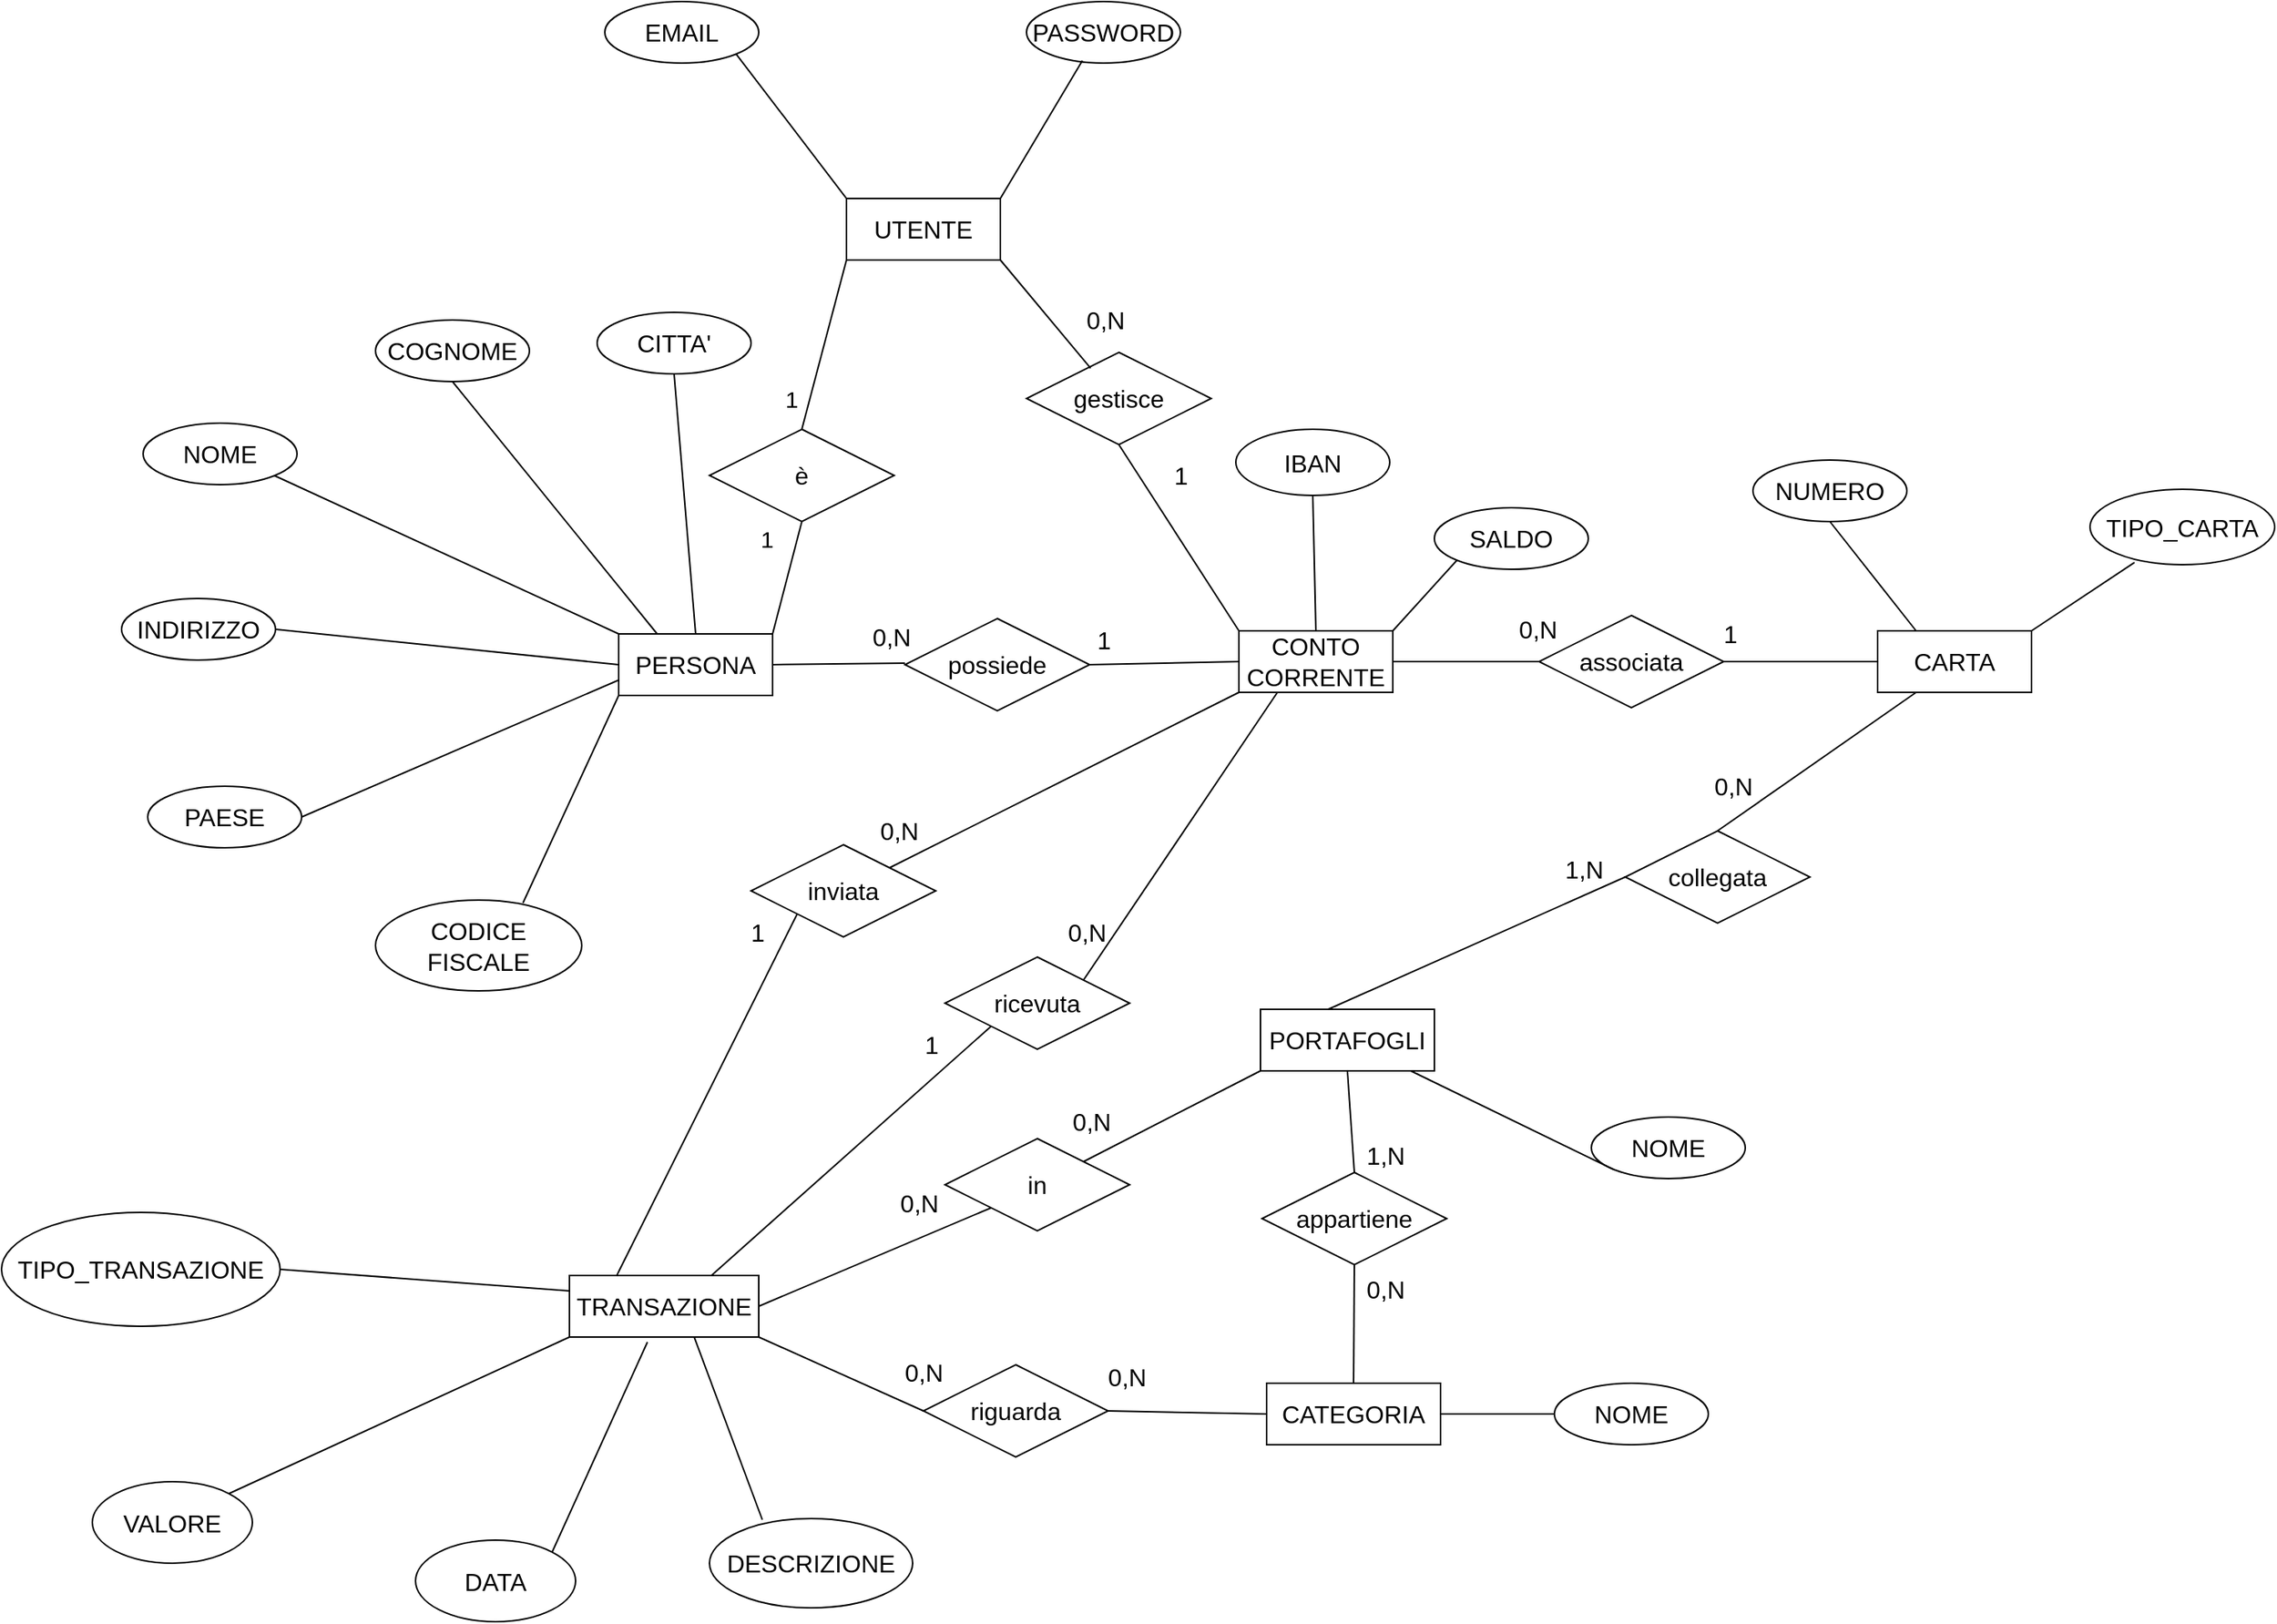 <mxfile version="22.1.2" type="device">
  <diagram name="Pagina-1" id="UotJSKi8XPJRMNakvqaE">
    <mxGraphModel dx="2289" dy="2254" grid="0" gridSize="100" guides="1" tooltips="1" connect="1" arrows="1" fold="1" page="0" pageScale="1" pageWidth="827" pageHeight="1169" math="0" shadow="0">
      <root>
        <mxCell id="0" />
        <mxCell id="1" parent="0" />
        <mxCell id="89JMWz1r43NTcTkYnGwI-1" value="&lt;font style=&quot;font-size: 16px;&quot;&gt;CONTO CORRENTE&lt;/font&gt;" style="whiteSpace=wrap;html=1;align=center;" parent="1" vertex="1">
          <mxGeometry x="369" y="319" width="100" height="40" as="geometry" />
        </mxCell>
        <mxCell id="89JMWz1r43NTcTkYnGwI-2" value="&lt;font style=&quot;font-size: 16px;&quot;&gt;UTENTE&lt;/font&gt;" style="whiteSpace=wrap;html=1;align=center;" parent="1" vertex="1">
          <mxGeometry x="114" y="38" width="100" height="40" as="geometry" />
        </mxCell>
        <mxCell id="89JMWz1r43NTcTkYnGwI-3" value="&lt;font style=&quot;font-size: 16px;&quot;&gt;PERSONA&lt;/font&gt;" style="whiteSpace=wrap;html=1;align=center;" parent="1" vertex="1">
          <mxGeometry x="-34" y="321" width="100" height="40" as="geometry" />
        </mxCell>
        <mxCell id="89JMWz1r43NTcTkYnGwI-4" value="&lt;font style=&quot;font-size: 16px;&quot;&gt;CARTA&lt;/font&gt;" style="whiteSpace=wrap;html=1;align=center;" parent="1" vertex="1">
          <mxGeometry x="784" y="319" width="100" height="40" as="geometry" />
        </mxCell>
        <mxCell id="89JMWz1r43NTcTkYnGwI-5" value="&lt;font style=&quot;font-size: 16px;&quot;&gt;TRANSAZIONE&lt;/font&gt;" style="whiteSpace=wrap;html=1;align=center;" parent="1" vertex="1">
          <mxGeometry x="-66" y="738" width="123" height="40" as="geometry" />
        </mxCell>
        <mxCell id="89JMWz1r43NTcTkYnGwI-6" value="&lt;font style=&quot;font-size: 16px;&quot;&gt;PORTAFOGLI&lt;/font&gt;" style="whiteSpace=wrap;html=1;align=center;" parent="1" vertex="1">
          <mxGeometry x="383" y="565" width="113" height="40" as="geometry" />
        </mxCell>
        <mxCell id="89JMWz1r43NTcTkYnGwI-7" value="&lt;font style=&quot;font-size: 16px;&quot;&gt;CATEGORIA&lt;/font&gt;" style="whiteSpace=wrap;html=1;align=center;" parent="1" vertex="1">
          <mxGeometry x="387" y="808" width="113" height="40" as="geometry" />
        </mxCell>
        <mxCell id="89JMWz1r43NTcTkYnGwI-9" value="" style="endArrow=none;html=1;rounded=0;entryX=0;entryY=0;entryDx=0;entryDy=0;exitX=0.5;exitY=1;exitDx=0;exitDy=0;" parent="1" source="89JMWz1r43NTcTkYnGwI-67" target="89JMWz1r43NTcTkYnGwI-1" edge="1">
          <mxGeometry relative="1" as="geometry">
            <mxPoint x="292" y="199" as="sourcePoint" />
            <mxPoint x="345" y="232" as="targetPoint" />
          </mxGeometry>
        </mxCell>
        <mxCell id="89JMWz1r43NTcTkYnGwI-10" value="" style="endArrow=none;html=1;rounded=0;entryX=1;entryY=0;entryDx=0;entryDy=0;exitX=0.5;exitY=1;exitDx=0;exitDy=0;" parent="1" source="89JMWz1r43NTcTkYnGwI-64" target="89JMWz1r43NTcTkYnGwI-3" edge="1">
          <mxGeometry relative="1" as="geometry">
            <mxPoint x="93" y="202" as="sourcePoint" />
            <mxPoint x="208" y="373" as="targetPoint" />
          </mxGeometry>
        </mxCell>
        <mxCell id="89JMWz1r43NTcTkYnGwI-11" value="" style="endArrow=none;html=1;rounded=0;exitX=1;exitY=0.5;exitDx=0;exitDy=0;entryX=0;entryY=0.483;entryDx=0;entryDy=0;entryPerimeter=0;" parent="1" source="89JMWz1r43NTcTkYnGwI-3" target="89JMWz1r43NTcTkYnGwI-71" edge="1">
          <mxGeometry relative="1" as="geometry">
            <mxPoint x="152" y="258" as="sourcePoint" />
            <mxPoint x="146" y="341" as="targetPoint" />
          </mxGeometry>
        </mxCell>
        <mxCell id="89JMWz1r43NTcTkYnGwI-12" value="" style="endArrow=none;html=1;rounded=0;exitX=1;exitY=0.5;exitDx=0;exitDy=0;entryX=0;entryY=0.5;entryDx=0;entryDy=0;" parent="1" source="89JMWz1r43NTcTkYnGwI-1" target="89JMWz1r43NTcTkYnGwI-101" edge="1">
          <mxGeometry relative="1" as="geometry">
            <mxPoint x="439" y="416" as="sourcePoint" />
            <mxPoint x="562" y="339" as="targetPoint" />
          </mxGeometry>
        </mxCell>
        <mxCell id="89JMWz1r43NTcTkYnGwI-13" value="" style="endArrow=none;html=1;rounded=0;entryX=0.389;entryY=0;entryDx=0;entryDy=0;entryPerimeter=0;exitX=0;exitY=0.5;exitDx=0;exitDy=0;" parent="1" source="89JMWz1r43NTcTkYnGwI-97" target="89JMWz1r43NTcTkYnGwI-6" edge="1">
          <mxGeometry relative="1" as="geometry">
            <mxPoint x="423" y="467" as="sourcePoint" />
            <mxPoint x="757" y="461" as="targetPoint" />
          </mxGeometry>
        </mxCell>
        <mxCell id="89JMWz1r43NTcTkYnGwI-14" value="" style="endArrow=none;html=1;rounded=0;exitX=1;exitY=1;exitDx=0;exitDy=0;entryX=0;entryY=0.5;entryDx=0;entryDy=0;" parent="1" source="89JMWz1r43NTcTkYnGwI-5" target="89JMWz1r43NTcTkYnGwI-89" edge="1">
          <mxGeometry relative="1" as="geometry">
            <mxPoint x="125" y="725" as="sourcePoint" />
            <mxPoint x="218" y="803" as="targetPoint" />
          </mxGeometry>
        </mxCell>
        <mxCell id="89JMWz1r43NTcTkYnGwI-15" value="" style="endArrow=none;html=1;rounded=0;entryX=0.5;entryY=0;entryDx=0;entryDy=0;exitX=0.5;exitY=1;exitDx=0;exitDy=0;" parent="1" source="89JMWz1r43NTcTkYnGwI-93" target="89JMWz1r43NTcTkYnGwI-7" edge="1">
          <mxGeometry relative="1" as="geometry">
            <mxPoint x="444" y="706" as="sourcePoint" />
            <mxPoint x="438" y="805" as="targetPoint" />
          </mxGeometry>
        </mxCell>
        <mxCell id="89JMWz1r43NTcTkYnGwI-17" value="" style="endArrow=none;html=1;rounded=0;exitX=1;exitY=0.5;exitDx=0;exitDy=0;entryX=0;entryY=1;entryDx=0;entryDy=0;" parent="1" source="89JMWz1r43NTcTkYnGwI-5" target="89JMWz1r43NTcTkYnGwI-85" edge="1">
          <mxGeometry relative="1" as="geometry">
            <mxPoint x="-40" y="561" as="sourcePoint" />
            <mxPoint x="220" y="672" as="targetPoint" />
          </mxGeometry>
        </mxCell>
        <mxCell id="89JMWz1r43NTcTkYnGwI-19" value="&lt;font style=&quot;font-size: 16px;&quot;&gt;EMAIL&lt;/font&gt;" style="ellipse;whiteSpace=wrap;html=1;align=center;" parent="1" vertex="1">
          <mxGeometry x="-43" y="-90" width="100" height="40" as="geometry" />
        </mxCell>
        <mxCell id="89JMWz1r43NTcTkYnGwI-21" value="&lt;font style=&quot;font-size: 16px;&quot;&gt;PASSWORD&lt;/font&gt;" style="ellipse;whiteSpace=wrap;html=1;align=center;" parent="1" vertex="1">
          <mxGeometry x="231" y="-90" width="100" height="40" as="geometry" />
        </mxCell>
        <mxCell id="89JMWz1r43NTcTkYnGwI-22" value="" style="endArrow=none;html=1;rounded=0;entryX=0;entryY=0;entryDx=0;entryDy=0;exitX=1;exitY=1;exitDx=0;exitDy=0;" parent="1" source="89JMWz1r43NTcTkYnGwI-19" target="89JMWz1r43NTcTkYnGwI-2" edge="1">
          <mxGeometry relative="1" as="geometry">
            <mxPoint x="57" y="-12" as="sourcePoint" />
            <mxPoint x="9" y="231" as="targetPoint" />
          </mxGeometry>
        </mxCell>
        <mxCell id="89JMWz1r43NTcTkYnGwI-23" value="" style="endArrow=none;html=1;rounded=0;entryX=1;entryY=0;entryDx=0;entryDy=0;exitX=0.363;exitY=0.958;exitDx=0;exitDy=0;exitPerimeter=0;" parent="1" source="89JMWz1r43NTcTkYnGwI-21" target="89JMWz1r43NTcTkYnGwI-2" edge="1">
          <mxGeometry relative="1" as="geometry">
            <mxPoint x="279" y="-5" as="sourcePoint" />
            <mxPoint x="351" y="89" as="targetPoint" />
          </mxGeometry>
        </mxCell>
        <mxCell id="89JMWz1r43NTcTkYnGwI-24" value="&lt;font style=&quot;font-size: 16px;&quot;&gt;NOME&lt;/font&gt;" style="ellipse;whiteSpace=wrap;html=1;align=center;" parent="1" vertex="1">
          <mxGeometry x="-343" y="184" width="100" height="40" as="geometry" />
        </mxCell>
        <mxCell id="89JMWz1r43NTcTkYnGwI-25" value="&lt;font style=&quot;font-size: 16px;&quot;&gt;COGNOME&lt;/font&gt;" style="ellipse;whiteSpace=wrap;html=1;align=center;" parent="1" vertex="1">
          <mxGeometry x="-192" y="117" width="100" height="40" as="geometry" />
        </mxCell>
        <mxCell id="89JMWz1r43NTcTkYnGwI-26" value="&lt;font style=&quot;font-size: 16px;&quot;&gt;INDIRIZZO&lt;/font&gt;" style="ellipse;whiteSpace=wrap;html=1;align=center;" parent="1" vertex="1">
          <mxGeometry x="-357" y="298" width="100" height="40" as="geometry" />
        </mxCell>
        <mxCell id="89JMWz1r43NTcTkYnGwI-28" value="&lt;font style=&quot;font-size: 16px;&quot;&gt;CITTA&#39;&lt;/font&gt;" style="ellipse;whiteSpace=wrap;html=1;align=center;" parent="1" vertex="1">
          <mxGeometry x="-48" y="112" width="100" height="40" as="geometry" />
        </mxCell>
        <mxCell id="89JMWz1r43NTcTkYnGwI-29" value="&lt;font style=&quot;font-size: 16px;&quot;&gt;PAESE&lt;/font&gt;" style="ellipse;whiteSpace=wrap;html=1;align=center;" parent="1" vertex="1">
          <mxGeometry x="-340" y="420" width="100" height="40" as="geometry" />
        </mxCell>
        <mxCell id="89JMWz1r43NTcTkYnGwI-31" value="&lt;font style=&quot;font-size: 16px;&quot;&gt;CODICE FISCALE&lt;/font&gt;" style="ellipse;whiteSpace=wrap;html=1;align=center;" parent="1" vertex="1">
          <mxGeometry x="-192" y="494" width="134" height="59" as="geometry" />
        </mxCell>
        <mxCell id="89JMWz1r43NTcTkYnGwI-32" value="" style="endArrow=none;html=1;rounded=0;entryX=0;entryY=1;entryDx=0;entryDy=0;exitX=0.715;exitY=0.032;exitDx=0;exitDy=0;exitPerimeter=0;" parent="1" source="89JMWz1r43NTcTkYnGwI-31" target="89JMWz1r43NTcTkYnGwI-3" edge="1">
          <mxGeometry relative="1" as="geometry">
            <mxPoint x="-246" y="309" as="sourcePoint" />
            <mxPoint x="-86" y="309" as="targetPoint" />
          </mxGeometry>
        </mxCell>
        <mxCell id="89JMWz1r43NTcTkYnGwI-33" value="" style="endArrow=none;html=1;rounded=0;entryX=0;entryY=0.75;entryDx=0;entryDy=0;exitX=1;exitY=0.5;exitDx=0;exitDy=0;" parent="1" source="89JMWz1r43NTcTkYnGwI-29" target="89JMWz1r43NTcTkYnGwI-3" edge="1">
          <mxGeometry relative="1" as="geometry">
            <mxPoint x="-194" y="446" as="sourcePoint" />
            <mxPoint x="-132" y="311" as="targetPoint" />
          </mxGeometry>
        </mxCell>
        <mxCell id="89JMWz1r43NTcTkYnGwI-34" value="" style="endArrow=none;html=1;rounded=0;entryX=0;entryY=0.5;entryDx=0;entryDy=0;exitX=1;exitY=0.5;exitDx=0;exitDy=0;" parent="1" source="89JMWz1r43NTcTkYnGwI-26" target="89JMWz1r43NTcTkYnGwI-3" edge="1">
          <mxGeometry relative="1" as="geometry">
            <mxPoint x="-472" y="244" as="sourcePoint" />
            <mxPoint x="-249" y="267" as="targetPoint" />
          </mxGeometry>
        </mxCell>
        <mxCell id="89JMWz1r43NTcTkYnGwI-35" value="" style="endArrow=none;html=1;rounded=0;exitX=1;exitY=1;exitDx=0;exitDy=0;entryX=0;entryY=0;entryDx=0;entryDy=0;" parent="1" source="89JMWz1r43NTcTkYnGwI-24" target="89JMWz1r43NTcTkYnGwI-3" edge="1">
          <mxGeometry relative="1" as="geometry">
            <mxPoint x="-223" y="244" as="sourcePoint" />
            <mxPoint y="267" as="targetPoint" />
          </mxGeometry>
        </mxCell>
        <mxCell id="89JMWz1r43NTcTkYnGwI-36" value="" style="endArrow=none;html=1;rounded=0;exitX=0.5;exitY=1;exitDx=0;exitDy=0;entryX=0.25;entryY=0;entryDx=0;entryDy=0;" parent="1" source="89JMWz1r43NTcTkYnGwI-25" target="89JMWz1r43NTcTkYnGwI-3" edge="1">
          <mxGeometry relative="1" as="geometry">
            <mxPoint x="-202" y="187" as="sourcePoint" />
            <mxPoint x="22" y="290" as="targetPoint" />
          </mxGeometry>
        </mxCell>
        <mxCell id="89JMWz1r43NTcTkYnGwI-37" value="" style="endArrow=none;html=1;rounded=0;exitX=0.5;exitY=1;exitDx=0;exitDy=0;entryX=0.5;entryY=0;entryDx=0;entryDy=0;" parent="1" source="89JMWz1r43NTcTkYnGwI-28" target="89JMWz1r43NTcTkYnGwI-3" edge="1">
          <mxGeometry relative="1" as="geometry">
            <mxPoint x="-73" y="157" as="sourcePoint" />
            <mxPoint x="60" y="321" as="targetPoint" />
          </mxGeometry>
        </mxCell>
        <mxCell id="89JMWz1r43NTcTkYnGwI-38" value="&lt;font style=&quot;font-size: 16px;&quot;&gt;IBAN&lt;/font&gt;" style="ellipse;whiteSpace=wrap;html=1;align=center;" parent="1" vertex="1">
          <mxGeometry x="367" y="188" width="100" height="43" as="geometry" />
        </mxCell>
        <mxCell id="89JMWz1r43NTcTkYnGwI-40" value="&lt;font style=&quot;font-size: 16px;&quot;&gt;SALDO&lt;/font&gt;" style="ellipse;whiteSpace=wrap;html=1;align=center;" parent="1" vertex="1">
          <mxGeometry x="496" y="239" width="100" height="40" as="geometry" />
        </mxCell>
        <mxCell id="89JMWz1r43NTcTkYnGwI-43" value="" style="endArrow=none;html=1;rounded=0;exitX=0.5;exitY=1;exitDx=0;exitDy=0;entryX=0.5;entryY=0;entryDx=0;entryDy=0;" parent="1" source="89JMWz1r43NTcTkYnGwI-38" target="89JMWz1r43NTcTkYnGwI-1" edge="1">
          <mxGeometry relative="1" as="geometry">
            <mxPoint x="367" y="274" as="sourcePoint" />
            <mxPoint x="527" y="274" as="targetPoint" />
          </mxGeometry>
        </mxCell>
        <mxCell id="89JMWz1r43NTcTkYnGwI-44" value="" style="endArrow=none;html=1;rounded=0;exitX=0;exitY=1;exitDx=0;exitDy=0;entryX=1;entryY=0;entryDx=0;entryDy=0;" parent="1" source="89JMWz1r43NTcTkYnGwI-40" target="89JMWz1r43NTcTkYnGwI-1" edge="1">
          <mxGeometry relative="1" as="geometry">
            <mxPoint x="491" y="247" as="sourcePoint" />
            <mxPoint x="493" y="335" as="targetPoint" />
          </mxGeometry>
        </mxCell>
        <mxCell id="89JMWz1r43NTcTkYnGwI-45" value="&lt;font style=&quot;font-size: 16px;&quot;&gt;TIPO_CARTA&lt;/font&gt;" style="ellipse;whiteSpace=wrap;html=1;align=center;" parent="1" vertex="1">
          <mxGeometry x="922" y="227" width="120" height="49" as="geometry" />
        </mxCell>
        <mxCell id="89JMWz1r43NTcTkYnGwI-46" value="&lt;font style=&quot;font-size: 16px;&quot;&gt;NUMERO&lt;/font&gt;" style="ellipse;whiteSpace=wrap;html=1;align=center;" parent="1" vertex="1">
          <mxGeometry x="703" y="208" width="100" height="40" as="geometry" />
        </mxCell>
        <mxCell id="89JMWz1r43NTcTkYnGwI-47" value="" style="endArrow=none;html=1;rounded=0;exitX=0.5;exitY=1;exitDx=0;exitDy=0;entryX=0.25;entryY=0;entryDx=0;entryDy=0;" parent="1" source="89JMWz1r43NTcTkYnGwI-46" target="89JMWz1r43NTcTkYnGwI-4" edge="1">
          <mxGeometry relative="1" as="geometry">
            <mxPoint x="771" y="267" as="sourcePoint" />
            <mxPoint x="729" y="313" as="targetPoint" />
          </mxGeometry>
        </mxCell>
        <mxCell id="89JMWz1r43NTcTkYnGwI-48" value="" style="endArrow=none;html=1;rounded=0;exitX=0.241;exitY=0.971;exitDx=0;exitDy=0;entryX=1;entryY=0;entryDx=0;entryDy=0;exitPerimeter=0;" parent="1" source="89JMWz1r43NTcTkYnGwI-45" target="89JMWz1r43NTcTkYnGwI-4" edge="1">
          <mxGeometry relative="1" as="geometry">
            <mxPoint x="1006" y="359" as="sourcePoint" />
            <mxPoint x="964" y="405" as="targetPoint" />
          </mxGeometry>
        </mxCell>
        <mxCell id="89JMWz1r43NTcTkYnGwI-50" value="&lt;span style=&quot;font-size: 16px;&quot;&gt;NOME&lt;/span&gt;" style="ellipse;whiteSpace=wrap;html=1;align=center;" parent="1" vertex="1">
          <mxGeometry x="598" y="635" width="100" height="40" as="geometry" />
        </mxCell>
        <mxCell id="89JMWz1r43NTcTkYnGwI-51" value="" style="endArrow=none;html=1;rounded=0;exitX=0;exitY=1;exitDx=0;exitDy=0;" parent="1" source="89JMWz1r43NTcTkYnGwI-50" target="89JMWz1r43NTcTkYnGwI-6" edge="1">
          <mxGeometry relative="1" as="geometry">
            <mxPoint x="509" y="512" as="sourcePoint" />
            <mxPoint x="467" y="558" as="targetPoint" />
          </mxGeometry>
        </mxCell>
        <mxCell id="89JMWz1r43NTcTkYnGwI-52" value="&lt;span style=&quot;font-size: 16px;&quot;&gt;NOME&lt;/span&gt;" style="ellipse;whiteSpace=wrap;html=1;align=center;" parent="1" vertex="1">
          <mxGeometry x="574" y="808" width="100" height="40" as="geometry" />
        </mxCell>
        <mxCell id="89JMWz1r43NTcTkYnGwI-53" value="" style="endArrow=none;html=1;rounded=0;exitX=0;exitY=0.5;exitDx=0;exitDy=0;entryX=1;entryY=0.5;entryDx=0;entryDy=0;" parent="1" source="89JMWz1r43NTcTkYnGwI-52" target="89JMWz1r43NTcTkYnGwI-7" edge="1">
          <mxGeometry relative="1" as="geometry">
            <mxPoint x="568" y="741" as="sourcePoint" />
            <mxPoint x="483" y="794" as="targetPoint" />
          </mxGeometry>
        </mxCell>
        <mxCell id="89JMWz1r43NTcTkYnGwI-54" value="&lt;font style=&quot;font-size: 16px;&quot;&gt;TIPO_TRANSAZIONE&lt;/font&gt;" style="ellipse;whiteSpace=wrap;html=1;align=center;" parent="1" vertex="1">
          <mxGeometry x="-435" y="697" width="181" height="74" as="geometry" />
        </mxCell>
        <mxCell id="89JMWz1r43NTcTkYnGwI-55" value="&lt;font style=&quot;font-size: 16px;&quot;&gt;VALORE&lt;/font&gt;" style="ellipse;whiteSpace=wrap;html=1;align=center;" parent="1" vertex="1">
          <mxGeometry x="-376" y="872" width="104" height="53" as="geometry" />
        </mxCell>
        <mxCell id="89JMWz1r43NTcTkYnGwI-56" value="&lt;font style=&quot;font-size: 16px;&quot;&gt;DATA&lt;/font&gt;" style="ellipse;whiteSpace=wrap;html=1;align=center;" parent="1" vertex="1">
          <mxGeometry x="-166" y="910" width="104" height="53" as="geometry" />
        </mxCell>
        <mxCell id="89JMWz1r43NTcTkYnGwI-57" value="&lt;font style=&quot;font-size: 16px;&quot;&gt;DESCRIZIONE&lt;/font&gt;" style="ellipse;whiteSpace=wrap;html=1;align=center;" parent="1" vertex="1">
          <mxGeometry x="25" y="896" width="132" height="58" as="geometry" />
        </mxCell>
        <mxCell id="89JMWz1r43NTcTkYnGwI-58" value="" style="endArrow=none;html=1;rounded=0;entryX=0.26;entryY=0.013;entryDx=0;entryDy=0;exitX=0.658;exitY=0.992;exitDx=0;exitDy=0;entryPerimeter=0;exitPerimeter=0;" parent="1" source="89JMWz1r43NTcTkYnGwI-5" target="89JMWz1r43NTcTkYnGwI-57" edge="1">
          <mxGeometry relative="1" as="geometry">
            <mxPoint x="15" y="782" as="sourcePoint" />
            <mxPoint x="57.838" y="899.884" as="targetPoint" />
          </mxGeometry>
        </mxCell>
        <mxCell id="89JMWz1r43NTcTkYnGwI-59" value="" style="endArrow=none;html=1;rounded=0;entryX=1;entryY=0;entryDx=0;entryDy=0;exitX=0.412;exitY=1.081;exitDx=0;exitDy=0;exitPerimeter=0;" parent="1" source="89JMWz1r43NTcTkYnGwI-5" target="89JMWz1r43NTcTkYnGwI-56" edge="1">
          <mxGeometry relative="1" as="geometry">
            <mxPoint x="-82" y="843.5" as="sourcePoint" />
            <mxPoint x="-39" y="961.5" as="targetPoint" />
          </mxGeometry>
        </mxCell>
        <mxCell id="89JMWz1r43NTcTkYnGwI-60" value="" style="endArrow=none;html=1;rounded=0;entryX=1;entryY=0;entryDx=0;entryDy=0;exitX=0;exitY=1;exitDx=0;exitDy=0;" parent="1" source="89JMWz1r43NTcTkYnGwI-5" target="89JMWz1r43NTcTkYnGwI-55" edge="1">
          <mxGeometry relative="1" as="geometry">
            <mxPoint x="-166" y="771" as="sourcePoint" />
            <mxPoint x="-228" y="908" as="targetPoint" />
          </mxGeometry>
        </mxCell>
        <mxCell id="89JMWz1r43NTcTkYnGwI-61" value="" style="endArrow=none;html=1;rounded=0;entryX=1;entryY=0.5;entryDx=0;entryDy=0;exitX=0;exitY=0.25;exitDx=0;exitDy=0;" parent="1" source="89JMWz1r43NTcTkYnGwI-5" target="89JMWz1r43NTcTkYnGwI-54" edge="1">
          <mxGeometry relative="1" as="geometry">
            <mxPoint x="-132" y="750" as="sourcePoint" />
            <mxPoint x="-353" y="852" as="targetPoint" />
          </mxGeometry>
        </mxCell>
        <mxCell id="89JMWz1r43NTcTkYnGwI-62" value="&lt;font style=&quot;font-size: 15px;&quot;&gt;1&lt;/font&gt;" style="text;html=1;align=center;verticalAlign=middle;resizable=0;points=[];autosize=1;strokeColor=none;fillColor=none;" parent="1" vertex="1">
          <mxGeometry x="65" y="153" width="26" height="30" as="geometry" />
        </mxCell>
        <mxCell id="89JMWz1r43NTcTkYnGwI-63" value="&lt;font style=&quot;font-size: 15px;&quot;&gt;1&lt;/font&gt;" style="text;html=1;align=center;verticalAlign=middle;resizable=0;points=[];autosize=1;strokeColor=none;fillColor=none;" parent="1" vertex="1">
          <mxGeometry x="49" y="244" width="26" height="30" as="geometry" />
        </mxCell>
        <mxCell id="89JMWz1r43NTcTkYnGwI-65" value="" style="endArrow=none;html=1;rounded=0;entryX=1;entryY=0;entryDx=0;entryDy=0;" parent="1" target="89JMWz1r43NTcTkYnGwI-64" edge="1">
          <mxGeometry relative="1" as="geometry">
            <mxPoint x="93" y="202" as="sourcePoint" />
            <mxPoint x="66" y="321" as="targetPoint" />
          </mxGeometry>
        </mxCell>
        <mxCell id="89JMWz1r43NTcTkYnGwI-64" value="&lt;span style=&quot;font-size: 16px;&quot;&gt;è&lt;/span&gt;" style="shape=rhombus;perimeter=rhombusPerimeter;whiteSpace=wrap;html=1;align=center;" parent="1" vertex="1">
          <mxGeometry x="25" y="188" width="120" height="60" as="geometry" />
        </mxCell>
        <mxCell id="89JMWz1r43NTcTkYnGwI-66" value="" style="endArrow=none;html=1;rounded=0;entryX=0.5;entryY=0;entryDx=0;entryDy=0;exitX=0;exitY=1;exitDx=0;exitDy=0;" parent="1" source="89JMWz1r43NTcTkYnGwI-2" target="89JMWz1r43NTcTkYnGwI-64" edge="1">
          <mxGeometry relative="1" as="geometry">
            <mxPoint x="110" y="105" as="sourcePoint" />
            <mxPoint x="91" y="178" as="targetPoint" />
          </mxGeometry>
        </mxCell>
        <mxCell id="89JMWz1r43NTcTkYnGwI-67" value="&lt;span style=&quot;font-size: 16px;&quot;&gt;gestisce&lt;/span&gt;" style="shape=rhombus;perimeter=rhombusPerimeter;whiteSpace=wrap;html=1;align=center;" parent="1" vertex="1">
          <mxGeometry x="231" y="138" width="120" height="60" as="geometry" />
        </mxCell>
        <mxCell id="89JMWz1r43NTcTkYnGwI-68" value="" style="endArrow=none;html=1;rounded=0;entryX=0.347;entryY=0.172;entryDx=0;entryDy=0;exitX=1;exitY=1;exitDx=0;exitDy=0;entryPerimeter=0;" parent="1" source="89JMWz1r43NTcTkYnGwI-2" target="89JMWz1r43NTcTkYnGwI-67" edge="1">
          <mxGeometry relative="1" as="geometry">
            <mxPoint x="161" y="112" as="sourcePoint" />
            <mxPoint x="239" y="233" as="targetPoint" />
          </mxGeometry>
        </mxCell>
        <mxCell id="89JMWz1r43NTcTkYnGwI-69" value="&lt;font style=&quot;font-size: 16px;&quot;&gt;1&lt;/font&gt;" style="text;html=1;align=center;verticalAlign=middle;resizable=0;points=[];autosize=1;strokeColor=none;fillColor=none;" parent="1" vertex="1">
          <mxGeometry x="317" y="202.5" width="27" height="31" as="geometry" />
        </mxCell>
        <mxCell id="89JMWz1r43NTcTkYnGwI-70" value="&lt;span style=&quot;font-size: 16px;&quot;&gt;0,N&lt;/span&gt;" style="text;html=1;align=center;verticalAlign=middle;resizable=0;points=[];autosize=1;strokeColor=none;fillColor=none;" parent="1" vertex="1">
          <mxGeometry x="260.5" y="101" width="43" height="31" as="geometry" />
        </mxCell>
        <mxCell id="89JMWz1r43NTcTkYnGwI-71" value="&lt;span style=&quot;font-size: 16px;&quot;&gt;possiede&lt;/span&gt;" style="shape=rhombus;perimeter=rhombusPerimeter;whiteSpace=wrap;html=1;align=center;" parent="1" vertex="1">
          <mxGeometry x="152" y="311" width="120" height="60" as="geometry" />
        </mxCell>
        <mxCell id="89JMWz1r43NTcTkYnGwI-72" value="" style="endArrow=none;html=1;rounded=0;entryX=1;entryY=0.5;entryDx=0;entryDy=0;exitX=0;exitY=0.5;exitDx=0;exitDy=0;" parent="1" source="89JMWz1r43NTcTkYnGwI-1" target="89JMWz1r43NTcTkYnGwI-71" edge="1">
          <mxGeometry relative="1" as="geometry">
            <mxPoint x="290.5" y="307" as="sourcePoint" />
            <mxPoint x="271.5" y="380" as="targetPoint" />
          </mxGeometry>
        </mxCell>
        <mxCell id="89JMWz1r43NTcTkYnGwI-73" value="&lt;font style=&quot;font-size: 16px;&quot;&gt;0,N&lt;/font&gt;" style="text;html=1;align=center;verticalAlign=middle;resizable=0;points=[];autosize=1;strokeColor=none;fillColor=none;" parent="1" vertex="1">
          <mxGeometry x="121" y="307" width="43" height="31" as="geometry" />
        </mxCell>
        <mxCell id="89JMWz1r43NTcTkYnGwI-74" value="&lt;font style=&quot;font-size: 16px;&quot;&gt;1&lt;/font&gt;" style="text;html=1;align=center;verticalAlign=middle;resizable=0;points=[];autosize=1;strokeColor=none;fillColor=none;" parent="1" vertex="1">
          <mxGeometry x="267.5" y="309" width="27" height="31" as="geometry" />
        </mxCell>
        <mxCell id="89JMWz1r43NTcTkYnGwI-75" value="" style="endArrow=none;html=1;rounded=0;exitX=0.25;exitY=0;exitDx=0;exitDy=0;entryX=0;entryY=1;entryDx=0;entryDy=0;" parent="1" source="89JMWz1r43NTcTkYnGwI-5" target="89JMWz1r43NTcTkYnGwI-76" edge="1">
          <mxGeometry relative="1" as="geometry">
            <mxPoint x="33" y="611" as="sourcePoint" />
            <mxPoint x="54" y="610" as="targetPoint" />
          </mxGeometry>
        </mxCell>
        <mxCell id="89JMWz1r43NTcTkYnGwI-76" value="&lt;span style=&quot;font-size: 16px;&quot;&gt;inviata&lt;/span&gt;" style="shape=rhombus;perimeter=rhombusPerimeter;whiteSpace=wrap;html=1;align=center;" parent="1" vertex="1">
          <mxGeometry x="52" y="458" width="120" height="60" as="geometry" />
        </mxCell>
        <mxCell id="89JMWz1r43NTcTkYnGwI-77" value="" style="endArrow=none;html=1;rounded=0;exitX=1;exitY=0;exitDx=0;exitDy=0;entryX=0;entryY=1;entryDx=0;entryDy=0;" parent="1" source="89JMWz1r43NTcTkYnGwI-76" target="89JMWz1r43NTcTkYnGwI-1" edge="1">
          <mxGeometry relative="1" as="geometry">
            <mxPoint x="180" y="539" as="sourcePoint" />
            <mxPoint x="287" y="371" as="targetPoint" />
          </mxGeometry>
        </mxCell>
        <mxCell id="89JMWz1r43NTcTkYnGwI-78" value="&lt;font style=&quot;font-size: 16px;&quot;&gt;0,N&lt;/font&gt;" style="text;html=1;align=center;verticalAlign=middle;resizable=0;points=[];autosize=1;strokeColor=none;fillColor=none;" parent="1" vertex="1">
          <mxGeometry x="126" y="433" width="43" height="31" as="geometry" />
        </mxCell>
        <mxCell id="89JMWz1r43NTcTkYnGwI-79" value="&lt;font style=&quot;font-size: 16px;&quot;&gt;1&lt;/font&gt;" style="text;html=1;align=center;verticalAlign=middle;resizable=0;points=[];autosize=1;strokeColor=none;fillColor=none;" parent="1" vertex="1">
          <mxGeometry x="42" y="499" width="27" height="31" as="geometry" />
        </mxCell>
        <mxCell id="89JMWz1r43NTcTkYnGwI-80" value="" style="endArrow=none;html=1;rounded=0;exitX=0.75;exitY=0;exitDx=0;exitDy=0;entryX=0;entryY=1;entryDx=0;entryDy=0;" parent="1" source="89JMWz1r43NTcTkYnGwI-5" target="89JMWz1r43NTcTkYnGwI-81" edge="1">
          <mxGeometry relative="1" as="geometry">
            <mxPoint x="107" y="705" as="sourcePoint" />
            <mxPoint x="180" y="603" as="targetPoint" />
          </mxGeometry>
        </mxCell>
        <mxCell id="89JMWz1r43NTcTkYnGwI-81" value="&lt;span style=&quot;font-size: 16px;&quot;&gt;ricevuta&lt;/span&gt;" style="shape=rhombus;perimeter=rhombusPerimeter;whiteSpace=wrap;html=1;align=center;" parent="1" vertex="1">
          <mxGeometry x="178" y="531" width="120" height="60" as="geometry" />
        </mxCell>
        <mxCell id="89JMWz1r43NTcTkYnGwI-82" value="" style="endArrow=none;html=1;rounded=0;exitX=1;exitY=0;exitDx=0;exitDy=0;entryX=0.25;entryY=1;entryDx=0;entryDy=0;" parent="1" source="89JMWz1r43NTcTkYnGwI-81" target="89JMWz1r43NTcTkYnGwI-1" edge="1">
          <mxGeometry relative="1" as="geometry">
            <mxPoint x="222" y="553" as="sourcePoint" />
            <mxPoint x="383" y="413" as="targetPoint" />
          </mxGeometry>
        </mxCell>
        <mxCell id="89JMWz1r43NTcTkYnGwI-83" value="&lt;font style=&quot;font-size: 16px;&quot;&gt;0,N&lt;/font&gt;" style="text;html=1;align=center;verticalAlign=middle;resizable=0;points=[];autosize=1;strokeColor=none;fillColor=none;" parent="1" vertex="1">
          <mxGeometry x="248" y="499" width="43" height="31" as="geometry" />
        </mxCell>
        <mxCell id="89JMWz1r43NTcTkYnGwI-84" value="&lt;font style=&quot;font-size: 16px;&quot;&gt;1&lt;/font&gt;" style="text;html=1;align=center;verticalAlign=middle;resizable=0;points=[];autosize=1;strokeColor=none;fillColor=none;" parent="1" vertex="1">
          <mxGeometry x="155" y="572" width="27" height="31" as="geometry" />
        </mxCell>
        <mxCell id="89JMWz1r43NTcTkYnGwI-85" value="&lt;span style=&quot;font-size: 16px;&quot;&gt;in&lt;/span&gt;" style="shape=rhombus;perimeter=rhombusPerimeter;whiteSpace=wrap;html=1;align=center;" parent="1" vertex="1">
          <mxGeometry x="178" y="649" width="120" height="60" as="geometry" />
        </mxCell>
        <mxCell id="89JMWz1r43NTcTkYnGwI-86" value="" style="endArrow=none;html=1;rounded=0;exitX=1;exitY=0;exitDx=0;exitDy=0;entryX=0;entryY=1;entryDx=0;entryDy=0;" parent="1" source="89JMWz1r43NTcTkYnGwI-85" target="89JMWz1r43NTcTkYnGwI-6" edge="1">
          <mxGeometry relative="1" as="geometry">
            <mxPoint x="236" y="736" as="sourcePoint" />
            <mxPoint x="387" y="672" as="targetPoint" />
          </mxGeometry>
        </mxCell>
        <mxCell id="89JMWz1r43NTcTkYnGwI-87" value="&lt;font style=&quot;font-size: 16px;&quot;&gt;0,N&lt;/font&gt;" style="text;html=1;align=center;verticalAlign=middle;resizable=0;points=[];autosize=1;strokeColor=none;fillColor=none;" parent="1" vertex="1">
          <mxGeometry x="251" y="622" width="43" height="31" as="geometry" />
        </mxCell>
        <mxCell id="89JMWz1r43NTcTkYnGwI-88" value="&lt;font style=&quot;font-size: 16px;&quot;&gt;0,N&lt;/font&gt;" style="text;html=1;align=center;verticalAlign=middle;resizable=0;points=[];autosize=1;strokeColor=none;fillColor=none;" parent="1" vertex="1">
          <mxGeometry x="139" y="675" width="43" height="31" as="geometry" />
        </mxCell>
        <mxCell id="89JMWz1r43NTcTkYnGwI-89" value="&lt;span style=&quot;font-size: 16px;&quot;&gt;riguarda&lt;/span&gt;" style="shape=rhombus;perimeter=rhombusPerimeter;whiteSpace=wrap;html=1;align=center;" parent="1" vertex="1">
          <mxGeometry x="164" y="796" width="120" height="60" as="geometry" />
        </mxCell>
        <mxCell id="89JMWz1r43NTcTkYnGwI-90" value="" style="endArrow=none;html=1;rounded=0;exitX=1;exitY=0.5;exitDx=0;exitDy=0;entryX=0;entryY=0.5;entryDx=0;entryDy=0;" parent="1" source="89JMWz1r43NTcTkYnGwI-89" target="89JMWz1r43NTcTkYnGwI-7" edge="1">
          <mxGeometry relative="1" as="geometry">
            <mxPoint x="356" y="870" as="sourcePoint" />
            <mxPoint x="463" y="918" as="targetPoint" />
          </mxGeometry>
        </mxCell>
        <mxCell id="89JMWz1r43NTcTkYnGwI-91" value="&lt;font style=&quot;font-size: 16px;&quot;&gt;0,N&lt;/font&gt;" style="text;html=1;align=center;verticalAlign=middle;resizable=0;points=[];autosize=1;strokeColor=none;fillColor=none;" parent="1" vertex="1">
          <mxGeometry x="142" y="785" width="43" height="31" as="geometry" />
        </mxCell>
        <mxCell id="89JMWz1r43NTcTkYnGwI-92" value="&lt;font style=&quot;font-size: 16px;&quot;&gt;0,N&lt;/font&gt;" style="text;html=1;align=center;verticalAlign=middle;resizable=0;points=[];autosize=1;strokeColor=none;fillColor=none;" parent="1" vertex="1">
          <mxGeometry x="274" y="788" width="43" height="31" as="geometry" />
        </mxCell>
        <mxCell id="89JMWz1r43NTcTkYnGwI-93" value="&lt;span style=&quot;font-size: 16px;&quot;&gt;appartiene&lt;/span&gt;" style="shape=rhombus;perimeter=rhombusPerimeter;whiteSpace=wrap;html=1;align=center;" parent="1" vertex="1">
          <mxGeometry x="384" y="671" width="120" height="60" as="geometry" />
        </mxCell>
        <mxCell id="89JMWz1r43NTcTkYnGwI-94" value="" style="endArrow=none;html=1;rounded=0;entryX=0.5;entryY=0;entryDx=0;entryDy=0;exitX=0.5;exitY=1;exitDx=0;exitDy=0;" parent="1" source="89JMWz1r43NTcTkYnGwI-6" target="89JMWz1r43NTcTkYnGwI-93" edge="1">
          <mxGeometry relative="1" as="geometry">
            <mxPoint x="444" y="602" as="sourcePoint" />
            <mxPoint x="561" y="724" as="targetPoint" />
            <Array as="points" />
          </mxGeometry>
        </mxCell>
        <mxCell id="89JMWz1r43NTcTkYnGwI-95" value="&lt;font style=&quot;font-size: 16px;&quot;&gt;1,N&lt;/font&gt;" style="text;html=1;align=center;verticalAlign=middle;resizable=0;points=[];autosize=1;strokeColor=none;fillColor=none;" parent="1" vertex="1">
          <mxGeometry x="442" y="644" width="43" height="31" as="geometry" />
        </mxCell>
        <mxCell id="89JMWz1r43NTcTkYnGwI-96" value="&lt;font style=&quot;font-size: 16px;&quot;&gt;0,N&lt;/font&gt;" style="text;html=1;align=center;verticalAlign=middle;resizable=0;points=[];autosize=1;strokeColor=none;fillColor=none;" parent="1" vertex="1">
          <mxGeometry x="442" y="731" width="43" height="31" as="geometry" />
        </mxCell>
        <mxCell id="89JMWz1r43NTcTkYnGwI-97" value="&lt;span style=&quot;font-size: 16px;&quot;&gt;collegata&lt;/span&gt;" style="shape=rhombus;perimeter=rhombusPerimeter;whiteSpace=wrap;html=1;align=center;" parent="1" vertex="1">
          <mxGeometry x="620" y="449" width="120" height="60" as="geometry" />
        </mxCell>
        <mxCell id="89JMWz1r43NTcTkYnGwI-99" value="&lt;font style=&quot;font-size: 16px;&quot;&gt;0,N&lt;/font&gt;" style="text;html=1;align=center;verticalAlign=middle;resizable=0;points=[];autosize=1;strokeColor=none;fillColor=none;" parent="1" vertex="1">
          <mxGeometry x="668" y="404" width="43" height="31" as="geometry" />
        </mxCell>
        <mxCell id="89JMWz1r43NTcTkYnGwI-100" value="&lt;font style=&quot;font-size: 16px;&quot;&gt;1,N&lt;/font&gt;" style="text;html=1;align=center;verticalAlign=middle;resizable=0;points=[];autosize=1;strokeColor=none;fillColor=none;" parent="1" vertex="1">
          <mxGeometry x="571" y="458" width="43" height="31" as="geometry" />
        </mxCell>
        <mxCell id="89JMWz1r43NTcTkYnGwI-101" value="&lt;span style=&quot;font-size: 16px;&quot;&gt;associata&lt;/span&gt;" style="shape=rhombus;perimeter=rhombusPerimeter;whiteSpace=wrap;html=1;align=center;" parent="1" vertex="1">
          <mxGeometry x="564" y="309" width="120" height="60" as="geometry" />
        </mxCell>
        <mxCell id="89JMWz1r43NTcTkYnGwI-102" value="" style="endArrow=none;html=1;rounded=0;exitX=1;exitY=0.5;exitDx=0;exitDy=0;entryX=0;entryY=0.5;entryDx=0;entryDy=0;" parent="1" source="89JMWz1r43NTcTkYnGwI-101" target="89JMWz1r43NTcTkYnGwI-4" edge="1">
          <mxGeometry relative="1" as="geometry">
            <mxPoint x="695" y="338.44" as="sourcePoint" />
            <mxPoint x="768" y="338.44" as="targetPoint" />
          </mxGeometry>
        </mxCell>
        <mxCell id="89JMWz1r43NTcTkYnGwI-103" value="&lt;font style=&quot;font-size: 16px;&quot;&gt;1&lt;/font&gt;" style="text;html=1;align=center;verticalAlign=middle;resizable=0;points=[];autosize=1;strokeColor=none;fillColor=none;" parent="1" vertex="1">
          <mxGeometry x="674" y="305" width="27" height="31" as="geometry" />
        </mxCell>
        <mxCell id="89JMWz1r43NTcTkYnGwI-104" value="&lt;font style=&quot;font-size: 16px;&quot;&gt;0,N&lt;/font&gt;" style="text;html=1;align=center;verticalAlign=middle;resizable=0;points=[];autosize=1;strokeColor=none;fillColor=none;" parent="1" vertex="1">
          <mxGeometry x="541" y="302.5" width="43" height="31" as="geometry" />
        </mxCell>
        <mxCell id="QLtoB0VRDjO_RrvnB18z-1" value="" style="endArrow=none;html=1;rounded=0;entryX=0.5;entryY=0;entryDx=0;entryDy=0;exitX=0.25;exitY=1;exitDx=0;exitDy=0;" edge="1" parent="1" source="89JMWz1r43NTcTkYnGwI-4" target="89JMWz1r43NTcTkYnGwI-97">
          <mxGeometry relative="1" as="geometry">
            <mxPoint x="932" y="385" as="sourcePoint" />
            <mxPoint x="724" y="458" as="targetPoint" />
            <Array as="points" />
          </mxGeometry>
        </mxCell>
      </root>
    </mxGraphModel>
  </diagram>
</mxfile>
